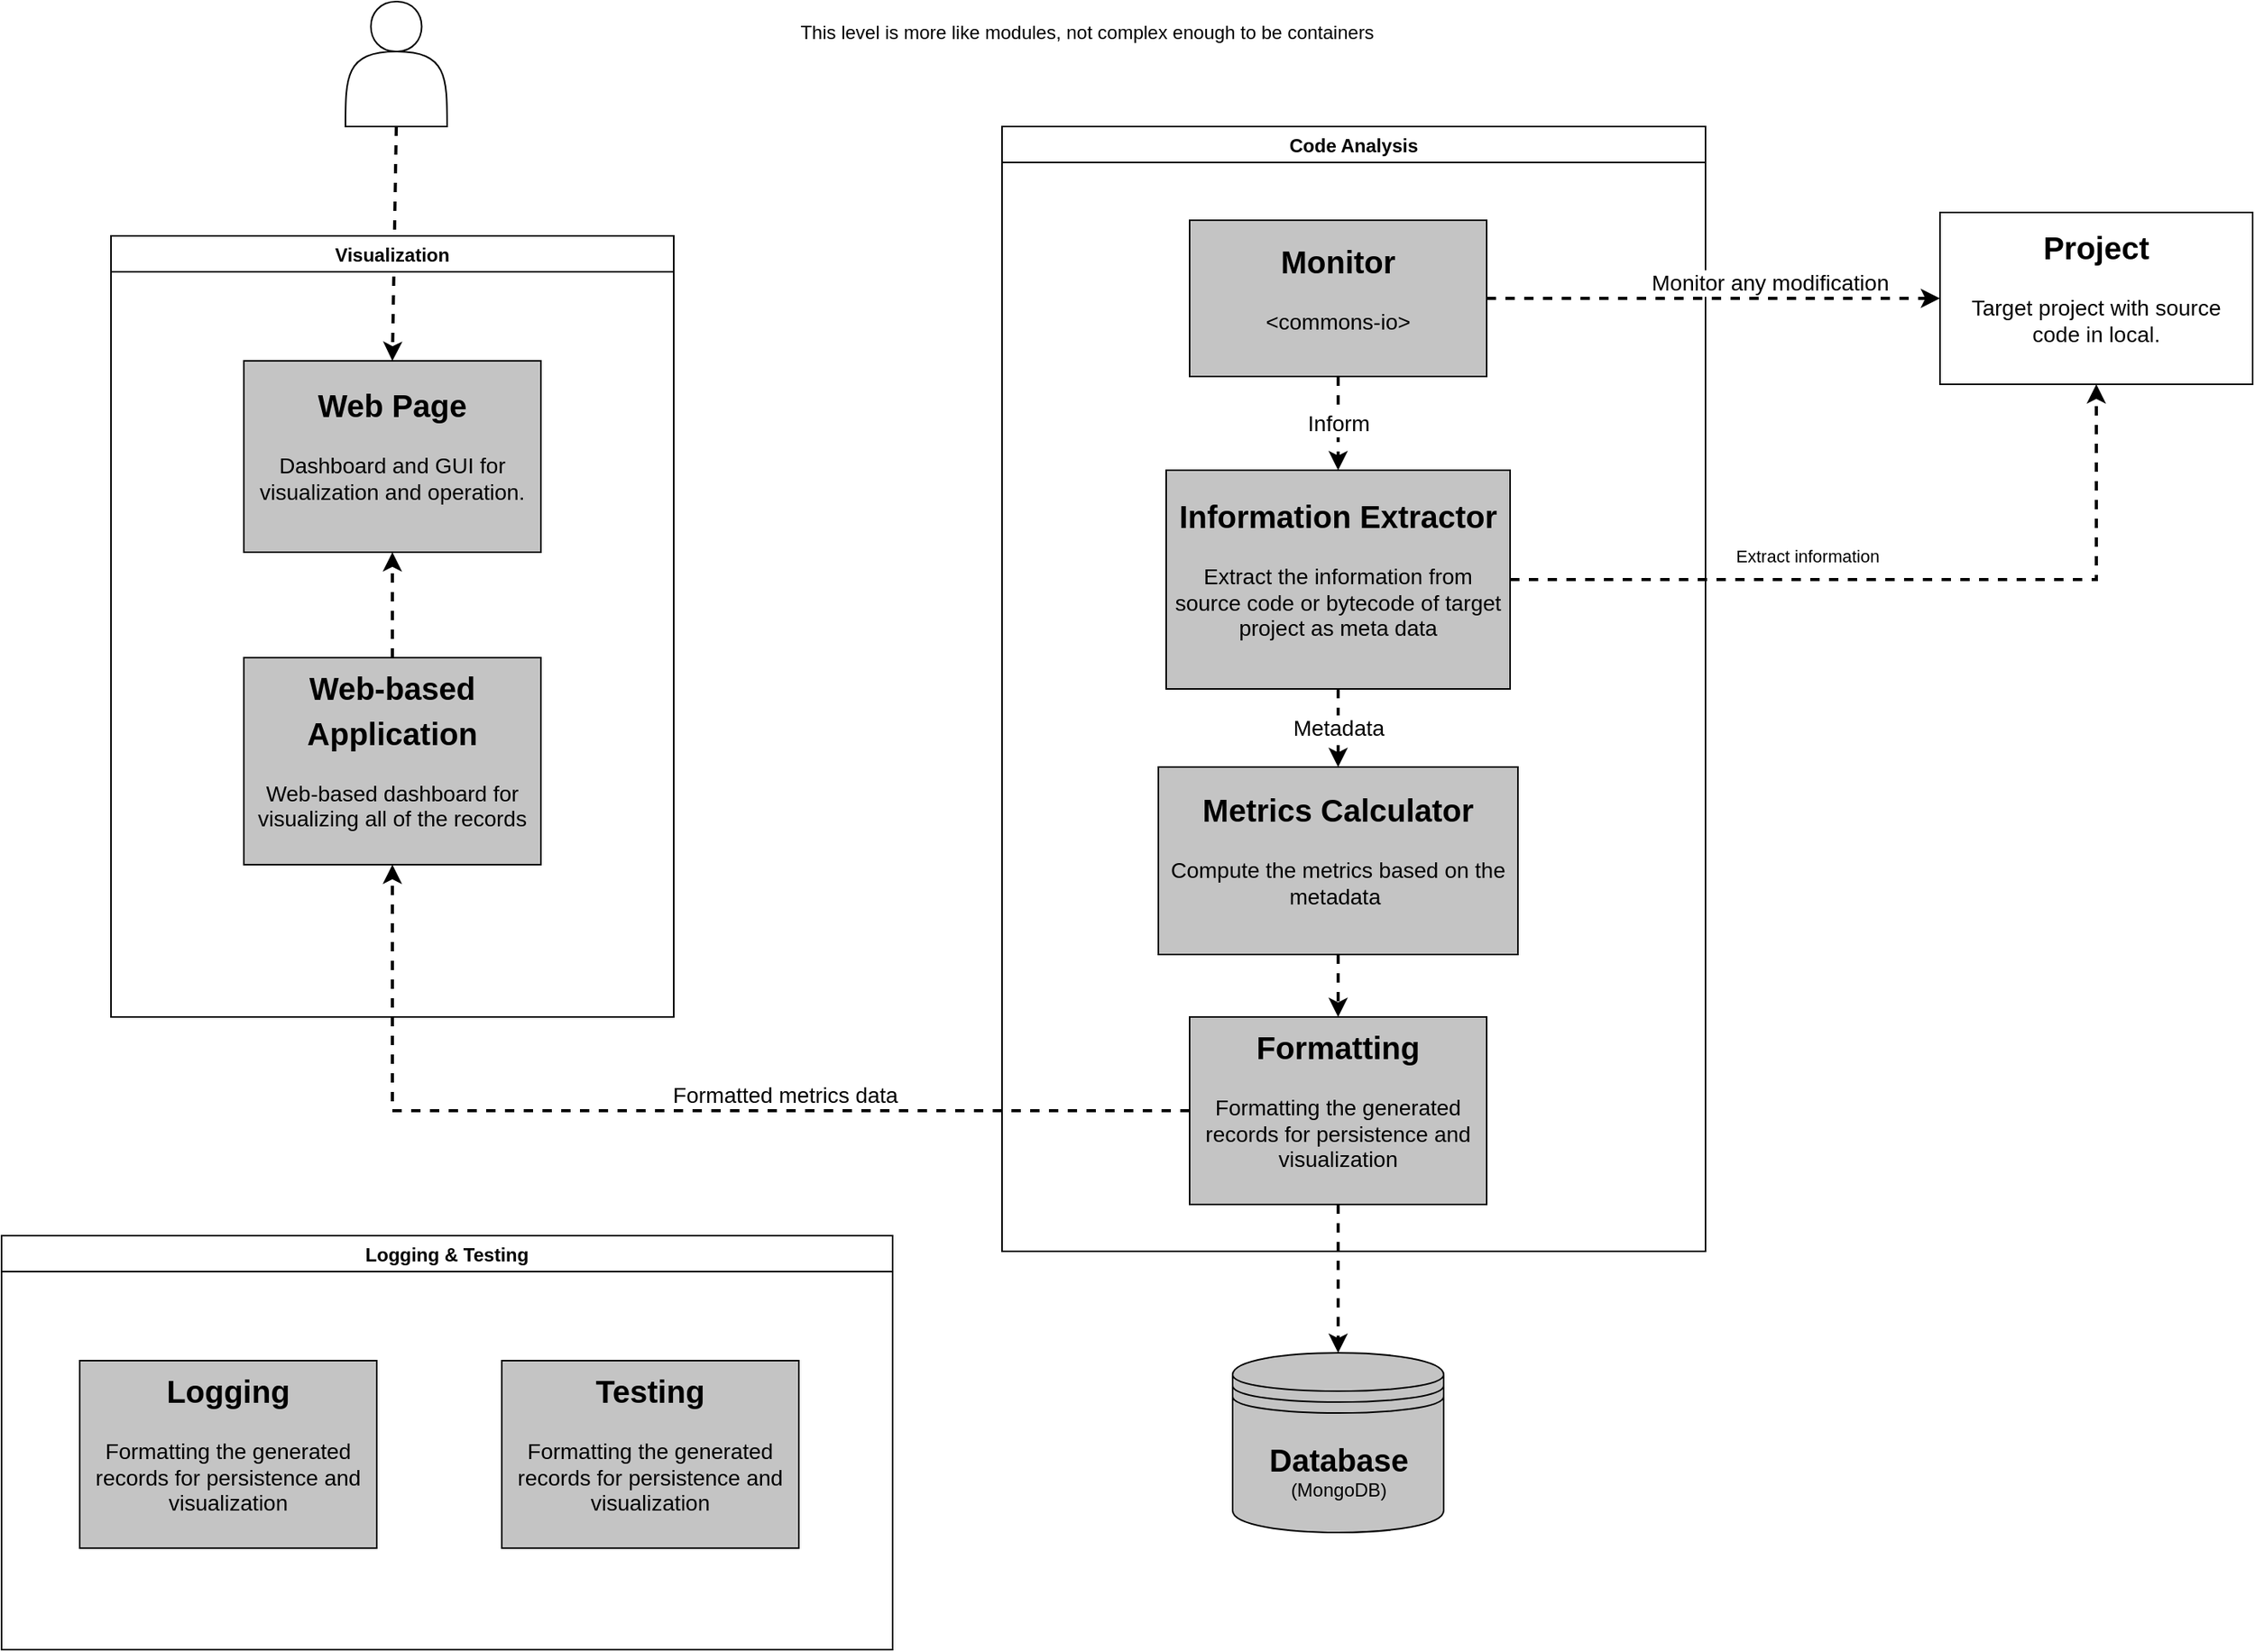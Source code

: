 <mxfile version="13.0.2" type="github">
  <diagram id="Yl78ND9KsOKY8eJn1o49" name="Page-1">
    <mxGraphModel dx="2000" dy="843" grid="1" gridSize="10" guides="1" tooltips="1" connect="1" arrows="1" fold="1" page="1" pageScale="1" pageWidth="827" pageHeight="1169" math="0" shadow="0">
      <root>
        <mxCell id="0" />
        <mxCell id="1" parent="0" />
        <mxCell id="TgJzeR70lB42lgEgy3rk-53" style="rounded=0;orthogonalLoop=1;jettySize=auto;html=1;exitX=0.5;exitY=1;exitDx=0;exitDy=0;entryX=0.5;entryY=0;entryDx=0;entryDy=0;dashed=1;strokeWidth=2;horizontal=1;" edge="1" parent="1" source="TgJzeR70lB42lgEgy3rk-4" target="TgJzeR70lB42lgEgy3rk-26">
          <mxGeometry relative="1" as="geometry" />
        </mxCell>
        <mxCell id="TgJzeR70lB42lgEgy3rk-4" value="" style="shape=actor;whiteSpace=wrap;html=1;strokeColor=#000000;horizontal=1;" vertex="1" parent="1">
          <mxGeometry x="130" y="20" width="65" height="80" as="geometry" />
        </mxCell>
        <mxCell id="TgJzeR70lB42lgEgy3rk-12" value="&lt;h1&gt;&lt;font style=&quot;font-size: 20px&quot;&gt;Project&lt;/font&gt;&lt;/h1&gt;&lt;p&gt;&lt;font style=&quot;font-size: 14px&quot;&gt;Target project with source code in local.&lt;/font&gt;&lt;/p&gt;" style="text;html=1;strokeColor=#000000;fillColor=#ffffff;spacing=5;spacingTop=-20;whiteSpace=wrap;overflow=hidden;rounded=0;verticalAlign=middle;horizontal=1;align=center;labelPosition=center;verticalLabelPosition=middle;" vertex="1" parent="1">
          <mxGeometry x="1150" y="155" width="200" height="110" as="geometry" />
        </mxCell>
        <mxCell id="TgJzeR70lB42lgEgy3rk-29" style="edgeStyle=orthogonalEdgeStyle;rounded=0;orthogonalLoop=1;jettySize=auto;html=1;entryX=0.5;entryY=1;entryDx=0;entryDy=0;dashed=1;strokeWidth=2;horizontal=1;" edge="1" parent="1" source="TgJzeR70lB42lgEgy3rk-16" target="TgJzeR70lB42lgEgy3rk-10">
          <mxGeometry relative="1" as="geometry" />
        </mxCell>
        <mxCell id="TgJzeR70lB42lgEgy3rk-59" value="Formatted metrics data" style="edgeLabel;html=1;align=center;verticalAlign=middle;resizable=0;points=[];horizontal=1;fontSize=14;" vertex="1" connectable="0" parent="TgJzeR70lB42lgEgy3rk-29">
          <mxGeometry x="-0.272" y="4" relative="1" as="geometry">
            <mxPoint x="-16.67" y="-14" as="offset" />
          </mxGeometry>
        </mxCell>
        <mxCell id="TgJzeR70lB42lgEgy3rk-15" value="&lt;font&gt;&lt;b style=&quot;font-size: 20px&quot;&gt;Database&lt;/b&gt;&lt;br&gt;&lt;font style=&quot;font-size: 12px&quot;&gt;(MongoDB)&lt;/font&gt;&lt;br&gt;&lt;/font&gt;" style="shape=datastore;whiteSpace=wrap;html=1;strokeColor=#000000;fillColor=#C4C4C4;fontSize=12;align=center;shadow=0;horizontal=1;" vertex="1" parent="1">
          <mxGeometry x="697.5" y="885" width="135" height="115" as="geometry" />
        </mxCell>
        <mxCell id="TgJzeR70lB42lgEgy3rk-17" style="edgeStyle=none;rounded=0;orthogonalLoop=1;jettySize=auto;html=1;exitX=0.5;exitY=1;exitDx=0;exitDy=0;shadow=0;dashed=1;dashPattern=1 1;strokeWidth=1;fontSize=12;fontColor=#000000;horizontal=1;" edge="1" parent="1">
          <mxGeometry relative="1" as="geometry">
            <mxPoint x="440" y="540" as="sourcePoint" />
            <mxPoint x="440" y="540" as="targetPoint" />
          </mxGeometry>
        </mxCell>
        <mxCell id="TgJzeR70lB42lgEgy3rk-18" style="edgeStyle=none;rounded=0;orthogonalLoop=1;jettySize=auto;html=1;exitX=0.5;exitY=1;exitDx=0;exitDy=0;shadow=0;dashed=1;dashPattern=1 1;strokeWidth=1;fontSize=12;fontColor=#000000;horizontal=1;" edge="1" parent="1">
          <mxGeometry relative="1" as="geometry">
            <mxPoint x="440" y="540" as="sourcePoint" />
            <mxPoint x="440" y="540" as="targetPoint" />
          </mxGeometry>
        </mxCell>
        <mxCell id="TgJzeR70lB42lgEgy3rk-19" value="This level is more like modules, not complex enough to be containers" style="text;html=1;align=center;verticalAlign=middle;resizable=0;points=[];autosize=1;fontSize=12;fontColor=#000000;horizontal=1;" vertex="1" parent="1">
          <mxGeometry x="414" y="30" width="380" height="20" as="geometry" />
        </mxCell>
        <mxCell id="TgJzeR70lB42lgEgy3rk-20" value="Visualization" style="swimlane;horizontal=1;" vertex="1" parent="1">
          <mxGeometry x="-20" y="170" width="360" height="500" as="geometry" />
        </mxCell>
        <mxCell id="TgJzeR70lB42lgEgy3rk-60" style="edgeStyle=none;rounded=0;orthogonalLoop=1;jettySize=auto;html=1;exitX=0.5;exitY=0;exitDx=0;exitDy=0;entryX=0.5;entryY=1;entryDx=0;entryDy=0;dashed=1;strokeWidth=2;fontSize=14;" edge="1" parent="TgJzeR70lB42lgEgy3rk-20" source="TgJzeR70lB42lgEgy3rk-10" target="TgJzeR70lB42lgEgy3rk-26">
          <mxGeometry relative="1" as="geometry" />
        </mxCell>
        <mxCell id="TgJzeR70lB42lgEgy3rk-10" value="&lt;h1&gt;&lt;font style=&quot;font-size: 20px&quot;&gt;Web-based Application&lt;/font&gt;&lt;/h1&gt;&lt;p&gt;&lt;font style=&quot;font-size: 14px&quot;&gt;Web-based dashboard for visualizing all of the records&lt;/font&gt;&lt;/p&gt;" style="text;html=1;strokeColor=#000000;fillColor=#C4C4C4;spacing=5;spacingTop=-20;whiteSpace=wrap;overflow=hidden;rounded=0;verticalAlign=middle;horizontal=1;align=center;labelPosition=center;verticalLabelPosition=middle;shadow=0;" vertex="1" parent="TgJzeR70lB42lgEgy3rk-20">
          <mxGeometry x="85" y="270" width="190" height="132.5" as="geometry" />
        </mxCell>
        <mxCell id="TgJzeR70lB42lgEgy3rk-26" value="&lt;h1&gt;&lt;font style=&quot;font-size: 20px&quot;&gt;Web Page&lt;br&gt;&lt;/font&gt;&lt;/h1&gt;&lt;p&gt;&lt;font style=&quot;font-size: 14px&quot;&gt;Dashboard and GUI for visualization and operation.&lt;/font&gt;&lt;/p&gt;" style="text;html=1;strokeColor=#000000;fillColor=#C4C4C4;spacing=5;spacingTop=-20;whiteSpace=wrap;overflow=hidden;rounded=0;verticalAlign=middle;horizontal=1;align=center;labelPosition=center;verticalLabelPosition=middle;shadow=0;" vertex="1" parent="TgJzeR70lB42lgEgy3rk-20">
          <mxGeometry x="85" y="80" width="190" height="122.5" as="geometry" />
        </mxCell>
        <mxCell id="TgJzeR70lB42lgEgy3rk-21" value="Code Analysis" style="swimlane;horizontal=1;" vertex="1" parent="1">
          <mxGeometry x="550" y="100" width="450" height="720" as="geometry" />
        </mxCell>
        <mxCell id="TgJzeR70lB42lgEgy3rk-49" style="edgeStyle=orthogonalEdgeStyle;rounded=0;orthogonalLoop=1;jettySize=auto;html=1;exitX=0.5;exitY=1;exitDx=0;exitDy=0;entryX=0.5;entryY=0;entryDx=0;entryDy=0;dashed=1;strokeWidth=2;horizontal=1;" edge="1" parent="TgJzeR70lB42lgEgy3rk-21" source="TgJzeR70lB42lgEgy3rk-9" target="TgJzeR70lB42lgEgy3rk-16">
          <mxGeometry relative="1" as="geometry" />
        </mxCell>
        <mxCell id="TgJzeR70lB42lgEgy3rk-9" value="&lt;h1&gt;&lt;font style=&quot;font-size: 20px&quot;&gt;Metrics Calculator&lt;/font&gt;&lt;/h1&gt;&lt;p&gt;&lt;font style=&quot;font-size: 14px&quot;&gt;Compute the metrics based on the metadata&amp;nbsp;&lt;/font&gt;&lt;/p&gt;" style="text;html=1;strokeColor=#000000;fillColor=#C4C4C4;spacing=5;spacingTop=-20;whiteSpace=wrap;overflow=hidden;rounded=0;verticalAlign=middle;horizontal=1;align=center;labelPosition=center;verticalLabelPosition=middle;shadow=0;" vertex="1" parent="TgJzeR70lB42lgEgy3rk-21">
          <mxGeometry x="100" y="410" width="230" height="120" as="geometry" />
        </mxCell>
        <mxCell id="TgJzeR70lB42lgEgy3rk-16" value="&lt;h1&gt;&lt;font style=&quot;font-size: 20px&quot;&gt;Formatting&lt;/font&gt;&lt;/h1&gt;&lt;p&gt;&lt;font style=&quot;font-size: 14px&quot;&gt;Formatting the generated records for persistence and visualization&lt;/font&gt;&lt;/p&gt;" style="text;html=1;strokeColor=#000000;fillColor=#C4C4C4;spacing=5;spacingTop=-20;whiteSpace=wrap;overflow=hidden;rounded=0;verticalAlign=middle;horizontal=1;align=center;labelPosition=center;verticalLabelPosition=middle;shadow=0;" vertex="1" parent="TgJzeR70lB42lgEgy3rk-21">
          <mxGeometry x="120" y="570" width="190" height="120" as="geometry" />
        </mxCell>
        <mxCell id="TgJzeR70lB42lgEgy3rk-48" value="Metadata" style="edgeStyle=orthogonalEdgeStyle;rounded=0;orthogonalLoop=1;jettySize=auto;html=1;exitX=0.5;exitY=1;exitDx=0;exitDy=0;entryX=0.5;entryY=0;entryDx=0;entryDy=0;dashed=1;strokeWidth=2;horizontal=1;fontSize=14;" edge="1" parent="TgJzeR70lB42lgEgy3rk-21" source="TgJzeR70lB42lgEgy3rk-23" target="TgJzeR70lB42lgEgy3rk-9">
          <mxGeometry relative="1" as="geometry" />
        </mxCell>
        <mxCell id="TgJzeR70lB42lgEgy3rk-23" value="&lt;h1&gt;&lt;font style=&quot;font-size: 20px&quot;&gt;Information Extractor&lt;/font&gt;&lt;/h1&gt;&lt;p&gt;&lt;font style=&quot;font-size: 14px&quot;&gt;Extract the information from source code or bytecode of target project as meta data&lt;/font&gt;&lt;/p&gt;" style="text;html=1;strokeColor=#000000;fillColor=#C4C4C4;spacing=5;spacingTop=-20;whiteSpace=wrap;overflow=hidden;rounded=0;verticalAlign=middle;horizontal=1;align=center;labelPosition=center;verticalLabelPosition=middle;shadow=0;" vertex="1" parent="TgJzeR70lB42lgEgy3rk-21">
          <mxGeometry x="105" y="220" width="220" height="140" as="geometry" />
        </mxCell>
        <mxCell id="TgJzeR70lB42lgEgy3rk-43" value="Inform" style="edgeStyle=orthogonalEdgeStyle;rounded=0;orthogonalLoop=1;jettySize=auto;html=1;exitX=0.5;exitY=1;exitDx=0;exitDy=0;entryX=0.5;entryY=0;entryDx=0;entryDy=0;dashed=1;strokeWidth=2;horizontal=1;fontSize=14;" edge="1" parent="TgJzeR70lB42lgEgy3rk-21" source="TgJzeR70lB42lgEgy3rk-38" target="TgJzeR70lB42lgEgy3rk-23">
          <mxGeometry relative="1" as="geometry" />
        </mxCell>
        <mxCell id="TgJzeR70lB42lgEgy3rk-38" value="&lt;h1&gt;&lt;font style=&quot;font-size: 20px&quot;&gt;Monitor&lt;/font&gt;&lt;/h1&gt;&lt;p&gt;&lt;font style=&quot;font-size: 14px&quot;&gt;&amp;lt;commons-io&amp;gt;&lt;/font&gt;&lt;/p&gt;" style="text;html=1;strokeColor=#000000;fillColor=#C4C4C4;spacing=5;spacingTop=-20;whiteSpace=wrap;overflow=hidden;rounded=0;verticalAlign=middle;horizontal=1;align=center;labelPosition=center;verticalLabelPosition=middle;shadow=0;" vertex="1" parent="TgJzeR70lB42lgEgy3rk-21">
          <mxGeometry x="120" y="60" width="190" height="100" as="geometry" />
        </mxCell>
        <mxCell id="TgJzeR70lB42lgEgy3rk-22" value="Logging &amp; Testing" style="swimlane;horizontal=1;" vertex="1" parent="1">
          <mxGeometry x="-90" y="810" width="570" height="265" as="geometry" />
        </mxCell>
        <mxCell id="TgJzeR70lB42lgEgy3rk-32" value="&lt;h1&gt;&lt;font style=&quot;font-size: 20px&quot;&gt;Logging&lt;/font&gt;&lt;/h1&gt;&lt;p&gt;&lt;font style=&quot;font-size: 14px&quot;&gt;Formatting the generated records for persistence and visualization&lt;/font&gt;&lt;/p&gt;" style="text;html=1;strokeColor=#000000;fillColor=#C4C4C4;spacing=5;spacingTop=-20;whiteSpace=wrap;overflow=hidden;rounded=0;verticalAlign=middle;horizontal=1;align=center;labelPosition=center;verticalLabelPosition=middle;shadow=0;" vertex="1" parent="TgJzeR70lB42lgEgy3rk-22">
          <mxGeometry x="50" y="80" width="190" height="120" as="geometry" />
        </mxCell>
        <mxCell id="TgJzeR70lB42lgEgy3rk-33" value="&lt;h1&gt;&lt;font style=&quot;font-size: 20px&quot;&gt;Testing&lt;/font&gt;&lt;/h1&gt;&lt;p&gt;&lt;font style=&quot;font-size: 14px&quot;&gt;Formatting the generated records for persistence and visualization&lt;/font&gt;&lt;/p&gt;" style="text;html=1;strokeColor=#000000;fillColor=#C4C4C4;spacing=5;spacingTop=-20;whiteSpace=wrap;overflow=hidden;rounded=0;verticalAlign=middle;horizontal=1;align=center;labelPosition=center;verticalLabelPosition=middle;shadow=0;" vertex="1" parent="TgJzeR70lB42lgEgy3rk-22">
          <mxGeometry x="320" y="80" width="190" height="120" as="geometry" />
        </mxCell>
        <mxCell id="TgJzeR70lB42lgEgy3rk-27" style="edgeStyle=orthogonalEdgeStyle;rounded=0;orthogonalLoop=1;jettySize=auto;html=1;exitX=1;exitY=0.5;exitDx=0;exitDy=0;entryX=0.5;entryY=1;entryDx=0;entryDy=0;dashed=1;strokeWidth=2;horizontal=1;fontSize=14;" edge="1" parent="1" source="TgJzeR70lB42lgEgy3rk-23" target="TgJzeR70lB42lgEgy3rk-12">
          <mxGeometry relative="1" as="geometry" />
        </mxCell>
        <mxCell id="TgJzeR70lB42lgEgy3rk-44" value="Extract information" style="edgeLabel;html=1;align=center;verticalAlign=middle;resizable=0;points=[];horizontal=1;" vertex="1" connectable="0" parent="TgJzeR70lB42lgEgy3rk-27">
          <mxGeometry x="0.013" y="1" relative="1" as="geometry">
            <mxPoint x="-63.33" y="-14" as="offset" />
          </mxGeometry>
        </mxCell>
        <mxCell id="TgJzeR70lB42lgEgy3rk-42" style="edgeStyle=orthogonalEdgeStyle;rounded=0;orthogonalLoop=1;jettySize=auto;html=1;exitX=1;exitY=0.5;exitDx=0;exitDy=0;entryX=0;entryY=0.5;entryDx=0;entryDy=0;dashed=1;strokeWidth=2;horizontal=1;" edge="1" parent="1" source="TgJzeR70lB42lgEgy3rk-38" target="TgJzeR70lB42lgEgy3rk-12">
          <mxGeometry relative="1" as="geometry" />
        </mxCell>
        <mxCell id="TgJzeR70lB42lgEgy3rk-47" value="Monitor any modification" style="edgeLabel;html=1;align=center;verticalAlign=middle;resizable=0;points=[];horizontal=1;fontSize=14;" vertex="1" connectable="0" parent="TgJzeR70lB42lgEgy3rk-42">
          <mxGeometry x="0.185" relative="1" as="geometry">
            <mxPoint x="8.33" y="-10" as="offset" />
          </mxGeometry>
        </mxCell>
        <mxCell id="TgJzeR70lB42lgEgy3rk-50" style="edgeStyle=orthogonalEdgeStyle;rounded=0;orthogonalLoop=1;jettySize=auto;html=1;exitX=0.5;exitY=1;exitDx=0;exitDy=0;entryX=0.5;entryY=0;entryDx=0;entryDy=0;dashed=1;strokeWidth=2;horizontal=1;" edge="1" parent="1" source="TgJzeR70lB42lgEgy3rk-16" target="TgJzeR70lB42lgEgy3rk-15">
          <mxGeometry relative="1" as="geometry" />
        </mxCell>
      </root>
    </mxGraphModel>
  </diagram>
</mxfile>
